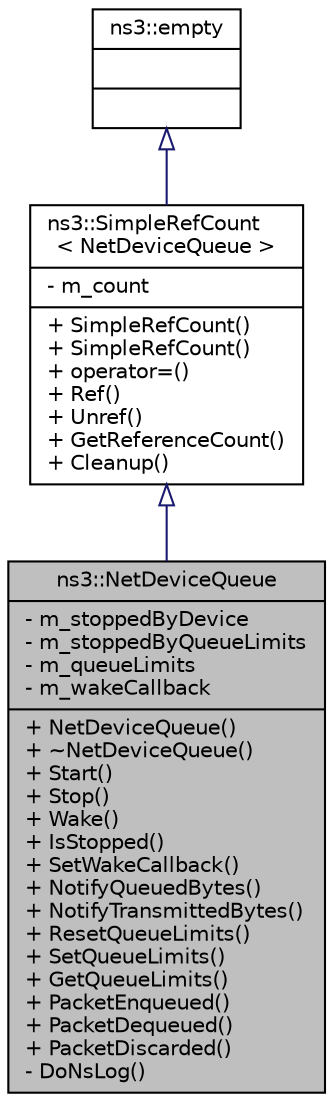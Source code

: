 digraph "ns3::NetDeviceQueue"
{
  edge [fontname="Helvetica",fontsize="10",labelfontname="Helvetica",labelfontsize="10"];
  node [fontname="Helvetica",fontsize="10",shape=record];
  Node1 [label="{ns3::NetDeviceQueue\n|- m_stoppedByDevice\l- m_stoppedByQueueLimits\l- m_queueLimits\l- m_wakeCallback\l|+ NetDeviceQueue()\l+ ~NetDeviceQueue()\l+ Start()\l+ Stop()\l+ Wake()\l+ IsStopped()\l+ SetWakeCallback()\l+ NotifyQueuedBytes()\l+ NotifyTransmittedBytes()\l+ ResetQueueLimits()\l+ SetQueueLimits()\l+ GetQueueLimits()\l+ PacketEnqueued()\l+ PacketDequeued()\l+ PacketDiscarded()\l- DoNsLog()\l}",height=0.2,width=0.4,color="black", fillcolor="grey75", style="filled", fontcolor="black"];
  Node2 -> Node1 [dir="back",color="midnightblue",fontsize="10",style="solid",arrowtail="onormal"];
  Node2 [label="{ns3::SimpleRefCount\l\< NetDeviceQueue \>\n|- m_count\l|+ SimpleRefCount()\l+ SimpleRefCount()\l+ operator=()\l+ Ref()\l+ Unref()\l+ GetReferenceCount()\l+ Cleanup()\l}",height=0.2,width=0.4,color="black", fillcolor="white", style="filled",URL="$da/da1/classns3_1_1SimpleRefCount.html"];
  Node3 -> Node2 [dir="back",color="midnightblue",fontsize="10",style="solid",arrowtail="onormal"];
  Node3 [label="{ns3::empty\n||}",height=0.2,width=0.4,color="black", fillcolor="white", style="filled",URL="$d9/d6a/classns3_1_1empty.html",tooltip="make Callback use a separate empty type "];
}
